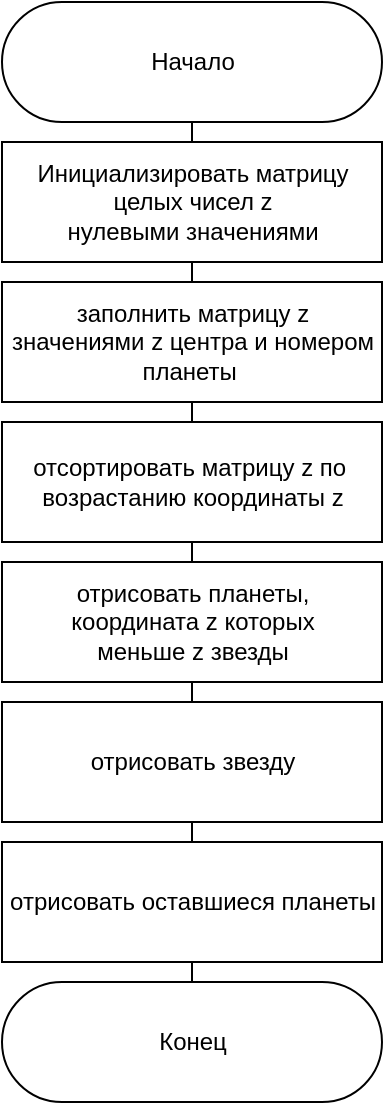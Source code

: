 <mxfile version="20.3.0" type="device"><diagram id="OaIjeUT1pLi1UHpxza-k" name="Страница 1"><mxGraphModel dx="946" dy="587" grid="1" gridSize="10" guides="1" tooltips="1" connect="1" arrows="1" fold="1" page="1" pageScale="1" pageWidth="827" pageHeight="1169" math="0" shadow="0"><root><mxCell id="0"/><mxCell id="1" parent="0"/><mxCell id="mJqo0eRHyIzaIbbIK11Y-3" style="edgeStyle=orthogonalEdgeStyle;rounded=0;orthogonalLoop=1;jettySize=auto;html=1;exitX=0.5;exitY=0.5;exitDx=0;exitDy=30;exitPerimeter=0;entryX=0.5;entryY=0;entryDx=0;entryDy=0;endArrow=none;endFill=0;" parent="1" source="mJqo0eRHyIzaIbbIK11Y-1" target="mJqo0eRHyIzaIbbIK11Y-2" edge="1"><mxGeometry relative="1" as="geometry"/></mxCell><mxCell id="mJqo0eRHyIzaIbbIK11Y-1" value="Начало" style="html=1;dashed=0;whitespace=wrap;shape=mxgraph.dfd.start" parent="1" vertex="1"><mxGeometry x="263" y="170" width="190" height="60" as="geometry"/></mxCell><mxCell id="mJqo0eRHyIzaIbbIK11Y-2" value="Инициализировать матрицу&lt;br&gt;целых чисел z&lt;br&gt;нулевыми значениями" style="html=1;dashed=0;whitespace=wrap;" parent="1" vertex="1"><mxGeometry x="263" y="240" width="190" height="60" as="geometry"/></mxCell><mxCell id="mJqo0eRHyIzaIbbIK11Y-8" style="edgeStyle=orthogonalEdgeStyle;rounded=0;orthogonalLoop=1;jettySize=auto;html=1;exitX=0.5;exitY=0;exitDx=0;exitDy=0;exitPerimeter=0;entryX=0.5;entryY=1;entryDx=0;entryDy=0;endArrow=none;endFill=0;" parent="1" target="mJqo0eRHyIzaIbbIK11Y-2" edge="1"><mxGeometry relative="1" as="geometry"><mxPoint x="358" y="310" as="sourcePoint"/></mxGeometry></mxCell><mxCell id="mJqo0eRHyIzaIbbIK11Y-10" value="заполнить матрицу z&lt;br&gt;значениями z центра и номером&lt;br&gt;планеты&amp;nbsp;" style="html=1;dashed=0;whitespace=wrap;" parent="1" vertex="1"><mxGeometry x="263" y="310" width="190" height="60" as="geometry"/></mxCell><mxCell id="XqL1O8TWURoC-RmI79cP-1" style="edgeStyle=orthogonalEdgeStyle;rounded=0;orthogonalLoop=1;jettySize=auto;html=1;exitX=0.5;exitY=0;exitDx=0;exitDy=0;entryX=0.5;entryY=1;entryDx=0;entryDy=0;endArrow=none;endFill=0;" edge="1" parent="1" source="bp76uNNZXBVrSZADJSBP-1" target="mJqo0eRHyIzaIbbIK11Y-10"><mxGeometry relative="1" as="geometry"/></mxCell><mxCell id="bp76uNNZXBVrSZADJSBP-1" value="отсортировать матрицу z по&amp;nbsp;&lt;br&gt;возрастанию координаты z" style="html=1;dashed=0;whitespace=wrap;" parent="1" vertex="1"><mxGeometry x="263" y="380" width="190" height="60" as="geometry"/></mxCell><mxCell id="bp76uNNZXBVrSZADJSBP-15" style="edgeStyle=orthogonalEdgeStyle;rounded=0;orthogonalLoop=1;jettySize=auto;html=1;exitX=0.5;exitY=0;exitDx=0;exitDy=0;entryX=0.5;entryY=1;entryDx=0;entryDy=0;fontSize=10;endArrow=none;endFill=0;" parent="1" source="bp76uNNZXBVrSZADJSBP-2" target="bp76uNNZXBVrSZADJSBP-1" edge="1"><mxGeometry relative="1" as="geometry"/></mxCell><mxCell id="bp76uNNZXBVrSZADJSBP-2" value="отрисовать планеты, &lt;br&gt;координата z которых &lt;br&gt;меньше z звезды" style="html=1;dashed=0;whitespace=wrap;" parent="1" vertex="1"><mxGeometry x="263" y="450" width="190" height="60" as="geometry"/></mxCell><mxCell id="bp76uNNZXBVrSZADJSBP-16" style="edgeStyle=orthogonalEdgeStyle;rounded=0;orthogonalLoop=1;jettySize=auto;html=1;exitX=0.5;exitY=0;exitDx=0;exitDy=0;entryX=0.5;entryY=1;entryDx=0;entryDy=0;fontSize=10;endArrow=none;endFill=0;" parent="1" source="bp76uNNZXBVrSZADJSBP-6" target="bp76uNNZXBVrSZADJSBP-2" edge="1"><mxGeometry relative="1" as="geometry"/></mxCell><mxCell id="bp76uNNZXBVrSZADJSBP-6" value="отрисовать звезду" style="html=1;dashed=0;whitespace=wrap;" parent="1" vertex="1"><mxGeometry x="263" y="520" width="190" height="60" as="geometry"/></mxCell><mxCell id="bp76uNNZXBVrSZADJSBP-17" style="edgeStyle=orthogonalEdgeStyle;rounded=0;orthogonalLoop=1;jettySize=auto;html=1;exitX=0.5;exitY=0;exitDx=0;exitDy=0;entryX=0.5;entryY=1;entryDx=0;entryDy=0;fontSize=10;endArrow=none;endFill=0;" parent="1" source="bp76uNNZXBVrSZADJSBP-9" target="bp76uNNZXBVrSZADJSBP-6" edge="1"><mxGeometry relative="1" as="geometry"/></mxCell><mxCell id="bp76uNNZXBVrSZADJSBP-9" value="отрисовать оставшиеся планеты" style="html=1;dashed=0;whitespace=wrap;" parent="1" vertex="1"><mxGeometry x="263" y="590" width="190" height="60" as="geometry"/></mxCell><mxCell id="bp76uNNZXBVrSZADJSBP-18" style="edgeStyle=orthogonalEdgeStyle;rounded=0;orthogonalLoop=1;jettySize=auto;html=1;exitX=0.5;exitY=0.5;exitDx=0;exitDy=-30;exitPerimeter=0;entryX=0.5;entryY=1;entryDx=0;entryDy=0;fontSize=10;endArrow=none;endFill=0;" parent="1" source="bp76uNNZXBVrSZADJSBP-13" target="bp76uNNZXBVrSZADJSBP-9" edge="1"><mxGeometry relative="1" as="geometry"/></mxCell><mxCell id="bp76uNNZXBVrSZADJSBP-13" value="Конец" style="html=1;dashed=0;whitespace=wrap;shape=mxgraph.dfd.start" parent="1" vertex="1"><mxGeometry x="263" y="660" width="190" height="60" as="geometry"/></mxCell></root></mxGraphModel></diagram></mxfile>
